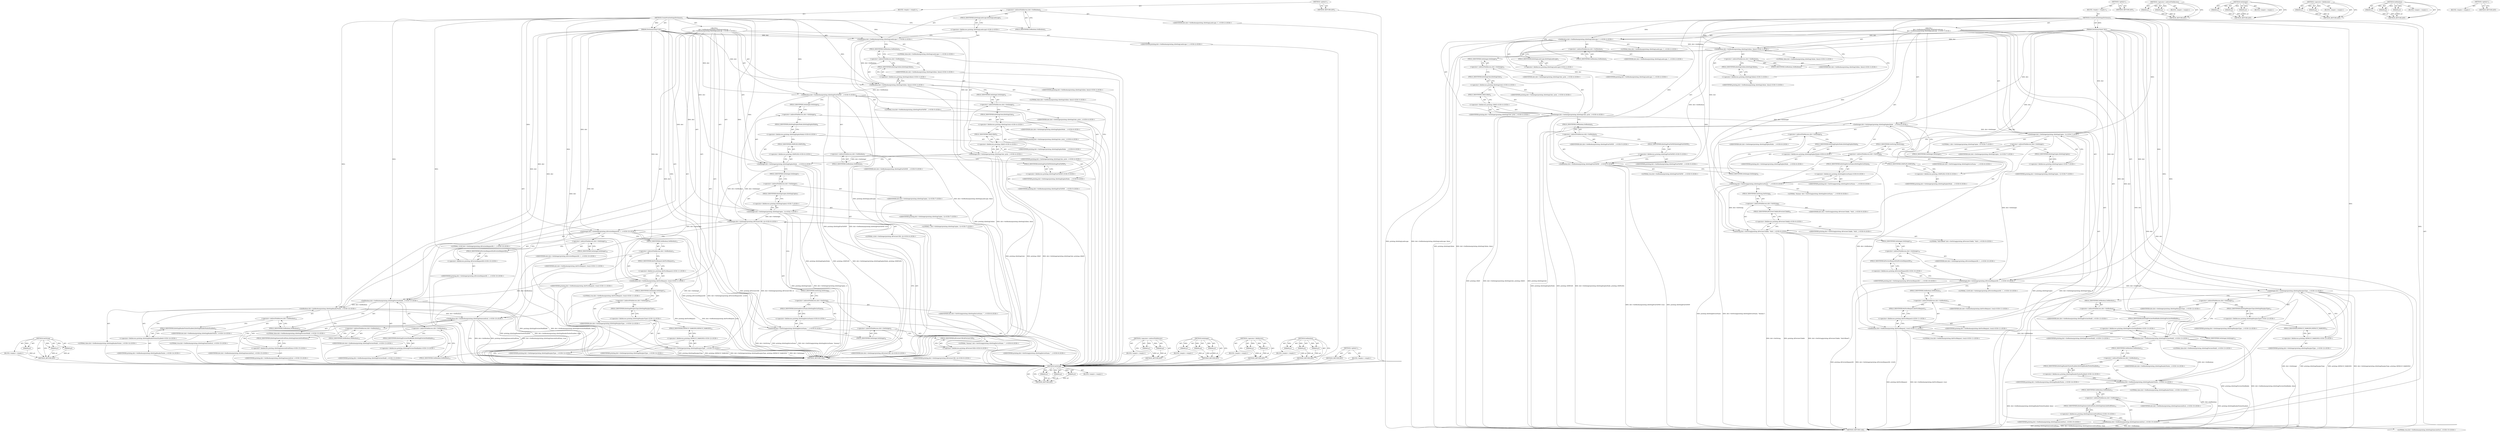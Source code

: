 digraph "&lt;global&gt;" {
vulnerable_176 [label=<(METHOD,SetString)>];
vulnerable_177 [label=<(PARAM,p1)>];
vulnerable_178 [label=<(PARAM,p2)>];
vulnerable_179 [label=<(PARAM,p3)>];
vulnerable_180 [label=<(BLOCK,&lt;empty&gt;,&lt;empty&gt;)>];
vulnerable_181 [label=<(METHOD_RETURN,ANY)>];
vulnerable_6 [label=<(METHOD,&lt;global&gt;)<SUB>1</SUB>>];
vulnerable_7 [label=<(BLOCK,&lt;empty&gt;,&lt;empty&gt;)<SUB>1</SUB>>];
vulnerable_8 [label=<(METHOD,CreatePrintSettingsDictionary)<SUB>1</SUB>>];
vulnerable_9 [label=<(PARAM,DictionaryValue* dict)<SUB>1</SUB>>];
vulnerable_10 [label="<(BLOCK,{
  dict-&gt;SetBoolean(printing::kSettingLandscap...,{
  dict-&gt;SetBoolean(printing::kSettingLandscap...)<SUB>1</SUB>>"];
vulnerable_11 [label="<(SetBoolean,dict-&gt;SetBoolean(printing::kSettingLandscape, f...)<SUB>2</SUB>>"];
vulnerable_12 [label=<(&lt;operator&gt;.indirectFieldAccess,dict-&gt;SetBoolean)<SUB>2</SUB>>];
vulnerable_13 [label="<(IDENTIFIER,dict,dict-&gt;SetBoolean(printing::kSettingLandscape, f...)<SUB>2</SUB>>"];
vulnerable_14 [label=<(FIELD_IDENTIFIER,SetBoolean,SetBoolean)<SUB>2</SUB>>];
vulnerable_15 [label="<(&lt;operator&gt;.fieldAccess,printing::kSettingLandscape)<SUB>2</SUB>>"];
vulnerable_16 [label="<(IDENTIFIER,printing,dict-&gt;SetBoolean(printing::kSettingLandscape, f...)<SUB>2</SUB>>"];
vulnerable_17 [label=<(FIELD_IDENTIFIER,kSettingLandscape,kSettingLandscape)<SUB>2</SUB>>];
vulnerable_18 [label="<(LITERAL,false,dict-&gt;SetBoolean(printing::kSettingLandscape, f...)<SUB>2</SUB>>"];
vulnerable_19 [label="<(SetBoolean,dict-&gt;SetBoolean(printing::kSettingCollate, false))<SUB>3</SUB>>"];
vulnerable_20 [label=<(&lt;operator&gt;.indirectFieldAccess,dict-&gt;SetBoolean)<SUB>3</SUB>>];
vulnerable_21 [label="<(IDENTIFIER,dict,dict-&gt;SetBoolean(printing::kSettingCollate, false))<SUB>3</SUB>>"];
vulnerable_22 [label=<(FIELD_IDENTIFIER,SetBoolean,SetBoolean)<SUB>3</SUB>>];
vulnerable_23 [label="<(&lt;operator&gt;.fieldAccess,printing::kSettingCollate)<SUB>3</SUB>>"];
vulnerable_24 [label="<(IDENTIFIER,printing,dict-&gt;SetBoolean(printing::kSettingCollate, false))<SUB>3</SUB>>"];
vulnerable_25 [label=<(FIELD_IDENTIFIER,kSettingCollate,kSettingCollate)<SUB>3</SUB>>];
vulnerable_26 [label="<(LITERAL,false,dict-&gt;SetBoolean(printing::kSettingCollate, false))<SUB>3</SUB>>"];
vulnerable_27 [label="<(SetInteger,dict-&gt;SetInteger(printing::kSettingColor, print...)<SUB>4</SUB>>"];
vulnerable_28 [label=<(&lt;operator&gt;.indirectFieldAccess,dict-&gt;SetInteger)<SUB>4</SUB>>];
vulnerable_29 [label="<(IDENTIFIER,dict,dict-&gt;SetInteger(printing::kSettingColor, print...)<SUB>4</SUB>>"];
vulnerable_30 [label=<(FIELD_IDENTIFIER,SetInteger,SetInteger)<SUB>4</SUB>>];
vulnerable_31 [label="<(&lt;operator&gt;.fieldAccess,printing::kSettingColor)<SUB>4</SUB>>"];
vulnerable_32 [label="<(IDENTIFIER,printing,dict-&gt;SetInteger(printing::kSettingColor, print...)<SUB>4</SUB>>"];
vulnerable_33 [label=<(FIELD_IDENTIFIER,kSettingColor,kSettingColor)<SUB>4</SUB>>];
vulnerable_34 [label="<(&lt;operator&gt;.fieldAccess,printing::GRAY)<SUB>4</SUB>>"];
vulnerable_35 [label="<(IDENTIFIER,printing,dict-&gt;SetInteger(printing::kSettingColor, print...)<SUB>4</SUB>>"];
vulnerable_36 [label=<(FIELD_IDENTIFIER,GRAY,GRAY)<SUB>4</SUB>>];
vulnerable_37 [label="<(SetBoolean,dict-&gt;SetBoolean(printing::kSettingPrintToPDF, ...)<SUB>5</SUB>>"];
vulnerable_38 [label=<(&lt;operator&gt;.indirectFieldAccess,dict-&gt;SetBoolean)<SUB>5</SUB>>];
vulnerable_39 [label="<(IDENTIFIER,dict,dict-&gt;SetBoolean(printing::kSettingPrintToPDF, ...)<SUB>5</SUB>>"];
vulnerable_40 [label=<(FIELD_IDENTIFIER,SetBoolean,SetBoolean)<SUB>5</SUB>>];
vulnerable_41 [label="<(&lt;operator&gt;.fieldAccess,printing::kSettingPrintToPDF)<SUB>5</SUB>>"];
vulnerable_42 [label="<(IDENTIFIER,printing,dict-&gt;SetBoolean(printing::kSettingPrintToPDF, ...)<SUB>5</SUB>>"];
vulnerable_43 [label=<(FIELD_IDENTIFIER,kSettingPrintToPDF,kSettingPrintToPDF)<SUB>5</SUB>>];
vulnerable_44 [label="<(LITERAL,true,dict-&gt;SetBoolean(printing::kSettingPrintToPDF, ...)<SUB>5</SUB>>"];
vulnerable_45 [label="<(SetInteger,dict-&gt;SetInteger(printing::kSettingDuplexMode, ...)<SUB>6</SUB>>"];
vulnerable_46 [label=<(&lt;operator&gt;.indirectFieldAccess,dict-&gt;SetInteger)<SUB>6</SUB>>];
vulnerable_47 [label="<(IDENTIFIER,dict,dict-&gt;SetInteger(printing::kSettingDuplexMode, ...)<SUB>6</SUB>>"];
vulnerable_48 [label=<(FIELD_IDENTIFIER,SetInteger,SetInteger)<SUB>6</SUB>>];
vulnerable_49 [label="<(&lt;operator&gt;.fieldAccess,printing::kSettingDuplexMode)<SUB>6</SUB>>"];
vulnerable_50 [label="<(IDENTIFIER,printing,dict-&gt;SetInteger(printing::kSettingDuplexMode, ...)<SUB>6</SUB>>"];
vulnerable_51 [label=<(FIELD_IDENTIFIER,kSettingDuplexMode,kSettingDuplexMode)<SUB>6</SUB>>];
vulnerable_52 [label="<(&lt;operator&gt;.fieldAccess,printing::SIMPLEX)<SUB>6</SUB>>"];
vulnerable_53 [label="<(IDENTIFIER,printing,dict-&gt;SetInteger(printing::kSettingDuplexMode, ...)<SUB>6</SUB>>"];
vulnerable_54 [label=<(FIELD_IDENTIFIER,SIMPLEX,SIMPLEX)<SUB>6</SUB>>];
vulnerable_55 [label="<(SetInteger,dict-&gt;SetInteger(printing::kSettingCopies, 1))<SUB>7</SUB>>"];
vulnerable_56 [label=<(&lt;operator&gt;.indirectFieldAccess,dict-&gt;SetInteger)<SUB>7</SUB>>];
vulnerable_57 [label="<(IDENTIFIER,dict,dict-&gt;SetInteger(printing::kSettingCopies, 1))<SUB>7</SUB>>"];
vulnerable_58 [label=<(FIELD_IDENTIFIER,SetInteger,SetInteger)<SUB>7</SUB>>];
vulnerable_59 [label="<(&lt;operator&gt;.fieldAccess,printing::kSettingCopies)<SUB>7</SUB>>"];
vulnerable_60 [label="<(IDENTIFIER,printing,dict-&gt;SetInteger(printing::kSettingCopies, 1))<SUB>7</SUB>>"];
vulnerable_61 [label=<(FIELD_IDENTIFIER,kSettingCopies,kSettingCopies)<SUB>7</SUB>>];
vulnerable_62 [label="<(LITERAL,1,dict-&gt;SetInteger(printing::kSettingCopies, 1))<SUB>7</SUB>>"];
vulnerable_63 [label="<(SetString,dict-&gt;SetString(printing::kSettingDeviceName, &quot;...)<SUB>8</SUB>>"];
vulnerable_64 [label=<(&lt;operator&gt;.indirectFieldAccess,dict-&gt;SetString)<SUB>8</SUB>>];
vulnerable_65 [label="<(IDENTIFIER,dict,dict-&gt;SetString(printing::kSettingDeviceName, &quot;...)<SUB>8</SUB>>"];
vulnerable_66 [label=<(FIELD_IDENTIFIER,SetString,SetString)<SUB>8</SUB>>];
vulnerable_67 [label="<(&lt;operator&gt;.fieldAccess,printing::kSettingDeviceName)<SUB>8</SUB>>"];
vulnerable_68 [label="<(IDENTIFIER,printing,dict-&gt;SetString(printing::kSettingDeviceName, &quot;...)<SUB>8</SUB>>"];
vulnerable_69 [label=<(FIELD_IDENTIFIER,kSettingDeviceName,kSettingDeviceName)<SUB>8</SUB>>];
vulnerable_70 [label="<(LITERAL,&quot;dummy&quot;,dict-&gt;SetString(printing::kSettingDeviceName, &quot;...)<SUB>8</SUB>>"];
vulnerable_71 [label="<(SetString,dict-&gt;SetString(printing::kPreviewUIAddr, &quot;0xb3...)<SUB>9</SUB>>"];
vulnerable_72 [label=<(&lt;operator&gt;.indirectFieldAccess,dict-&gt;SetString)<SUB>9</SUB>>];
vulnerable_73 [label="<(IDENTIFIER,dict,dict-&gt;SetString(printing::kPreviewUIAddr, &quot;0xb3...)<SUB>9</SUB>>"];
vulnerable_74 [label=<(FIELD_IDENTIFIER,SetString,SetString)<SUB>9</SUB>>];
vulnerable_75 [label="<(&lt;operator&gt;.fieldAccess,printing::kPreviewUIAddr)<SUB>9</SUB>>"];
vulnerable_76 [label="<(IDENTIFIER,printing,dict-&gt;SetString(printing::kPreviewUIAddr, &quot;0xb3...)<SUB>9</SUB>>"];
vulnerable_77 [label=<(FIELD_IDENTIFIER,kPreviewUIAddr,kPreviewUIAddr)<SUB>9</SUB>>];
vulnerable_78 [label="<(LITERAL,&quot;0xb33fbeef&quot;,dict-&gt;SetString(printing::kPreviewUIAddr, &quot;0xb3...)<SUB>9</SUB>>"];
vulnerable_79 [label="<(SetInteger,dict-&gt;SetInteger(printing::kPreviewRequestID, 1...)<SUB>10</SUB>>"];
vulnerable_80 [label=<(&lt;operator&gt;.indirectFieldAccess,dict-&gt;SetInteger)<SUB>10</SUB>>];
vulnerable_81 [label="<(IDENTIFIER,dict,dict-&gt;SetInteger(printing::kPreviewRequestID, 1...)<SUB>10</SUB>>"];
vulnerable_82 [label=<(FIELD_IDENTIFIER,SetInteger,SetInteger)<SUB>10</SUB>>];
vulnerable_83 [label="<(&lt;operator&gt;.fieldAccess,printing::kPreviewRequestID)<SUB>10</SUB>>"];
vulnerable_84 [label="<(IDENTIFIER,printing,dict-&gt;SetInteger(printing::kPreviewRequestID, 1...)<SUB>10</SUB>>"];
vulnerable_85 [label=<(FIELD_IDENTIFIER,kPreviewRequestID,kPreviewRequestID)<SUB>10</SUB>>];
vulnerable_86 [label="<(LITERAL,12345,dict-&gt;SetInteger(printing::kPreviewRequestID, 1...)<SUB>10</SUB>>"];
vulnerable_87 [label="<(SetBoolean,dict-&gt;SetBoolean(printing::kIsFirstRequest, true))<SUB>11</SUB>>"];
vulnerable_88 [label=<(&lt;operator&gt;.indirectFieldAccess,dict-&gt;SetBoolean)<SUB>11</SUB>>];
vulnerable_89 [label="<(IDENTIFIER,dict,dict-&gt;SetBoolean(printing::kIsFirstRequest, true))<SUB>11</SUB>>"];
vulnerable_90 [label=<(FIELD_IDENTIFIER,SetBoolean,SetBoolean)<SUB>11</SUB>>];
vulnerable_91 [label="<(&lt;operator&gt;.fieldAccess,printing::kIsFirstRequest)<SUB>11</SUB>>"];
vulnerable_92 [label="<(IDENTIFIER,printing,dict-&gt;SetBoolean(printing::kIsFirstRequest, true))<SUB>11</SUB>>"];
vulnerable_93 [label=<(FIELD_IDENTIFIER,kIsFirstRequest,kIsFirstRequest)<SUB>11</SUB>>];
vulnerable_94 [label="<(LITERAL,true,dict-&gt;SetBoolean(printing::kIsFirstRequest, true))<SUB>11</SUB>>"];
vulnerable_95 [label="<(SetInteger,dict-&gt;SetInteger(printing::kSettingMarginsType,...)<SUB>12</SUB>>"];
vulnerable_96 [label=<(&lt;operator&gt;.indirectFieldAccess,dict-&gt;SetInteger)<SUB>12</SUB>>];
vulnerable_97 [label="<(IDENTIFIER,dict,dict-&gt;SetInteger(printing::kSettingMarginsType,...)<SUB>12</SUB>>"];
vulnerable_98 [label=<(FIELD_IDENTIFIER,SetInteger,SetInteger)<SUB>12</SUB>>];
vulnerable_99 [label="<(&lt;operator&gt;.fieldAccess,printing::kSettingMarginsType)<SUB>12</SUB>>"];
vulnerable_100 [label="<(IDENTIFIER,printing,dict-&gt;SetInteger(printing::kSettingMarginsType,...)<SUB>12</SUB>>"];
vulnerable_101 [label=<(FIELD_IDENTIFIER,kSettingMarginsType,kSettingMarginsType)<SUB>12</SUB>>];
vulnerable_102 [label="<(&lt;operator&gt;.fieldAccess,printing::DEFAULT_MARGINS)<SUB>12</SUB>>"];
vulnerable_103 [label="<(IDENTIFIER,printing,dict-&gt;SetInteger(printing::kSettingMarginsType,...)<SUB>12</SUB>>"];
vulnerable_104 [label=<(FIELD_IDENTIFIER,DEFAULT_MARGINS,DEFAULT_MARGINS)<SUB>12</SUB>>];
vulnerable_105 [label="<(SetBoolean,dict-&gt;SetBoolean(printing::kSettingPreviewModif...)<SUB>13</SUB>>"];
vulnerable_106 [label=<(&lt;operator&gt;.indirectFieldAccess,dict-&gt;SetBoolean)<SUB>13</SUB>>];
vulnerable_107 [label="<(IDENTIFIER,dict,dict-&gt;SetBoolean(printing::kSettingPreviewModif...)<SUB>13</SUB>>"];
vulnerable_108 [label=<(FIELD_IDENTIFIER,SetBoolean,SetBoolean)<SUB>13</SUB>>];
vulnerable_109 [label="<(&lt;operator&gt;.fieldAccess,printing::kSettingPreviewModifiable)<SUB>13</SUB>>"];
vulnerable_110 [label="<(IDENTIFIER,printing,dict-&gt;SetBoolean(printing::kSettingPreviewModif...)<SUB>13</SUB>>"];
vulnerable_111 [label=<(FIELD_IDENTIFIER,kSettingPreviewModifiable,kSettingPreviewModifiable)<SUB>13</SUB>>];
vulnerable_112 [label="<(LITERAL,false,dict-&gt;SetBoolean(printing::kSettingPreviewModif...)<SUB>13</SUB>>"];
vulnerable_113 [label="<(SetBoolean,dict-&gt;SetBoolean(printing::kSettingHeaderFooter...)<SUB>14</SUB>>"];
vulnerable_114 [label=<(&lt;operator&gt;.indirectFieldAccess,dict-&gt;SetBoolean)<SUB>14</SUB>>];
vulnerable_115 [label="<(IDENTIFIER,dict,dict-&gt;SetBoolean(printing::kSettingHeaderFooter...)<SUB>14</SUB>>"];
vulnerable_116 [label=<(FIELD_IDENTIFIER,SetBoolean,SetBoolean)<SUB>14</SUB>>];
vulnerable_117 [label="<(&lt;operator&gt;.fieldAccess,printing::kSettingHeaderFooterEnabled)<SUB>14</SUB>>"];
vulnerable_118 [label="<(IDENTIFIER,printing,dict-&gt;SetBoolean(printing::kSettingHeaderFooter...)<SUB>14</SUB>>"];
vulnerable_119 [label=<(FIELD_IDENTIFIER,kSettingHeaderFooterEnabled,kSettingHeaderFooterEnabled)<SUB>14</SUB>>];
vulnerable_120 [label="<(LITERAL,false,dict-&gt;SetBoolean(printing::kSettingHeaderFooter...)<SUB>14</SUB>>"];
vulnerable_121 [label="<(SetBoolean,dict-&gt;SetBoolean(printing::kSettingGenerateDraf...)<SUB>15</SUB>>"];
vulnerable_122 [label=<(&lt;operator&gt;.indirectFieldAccess,dict-&gt;SetBoolean)<SUB>15</SUB>>];
vulnerable_123 [label="<(IDENTIFIER,dict,dict-&gt;SetBoolean(printing::kSettingGenerateDraf...)<SUB>15</SUB>>"];
vulnerable_124 [label=<(FIELD_IDENTIFIER,SetBoolean,SetBoolean)<SUB>15</SUB>>];
vulnerable_125 [label="<(&lt;operator&gt;.fieldAccess,printing::kSettingGenerateDraftData)<SUB>15</SUB>>"];
vulnerable_126 [label="<(IDENTIFIER,printing,dict-&gt;SetBoolean(printing::kSettingGenerateDraf...)<SUB>15</SUB>>"];
vulnerable_127 [label=<(FIELD_IDENTIFIER,kSettingGenerateDraftData,kSettingGenerateDraftData)<SUB>15</SUB>>];
vulnerable_128 [label="<(LITERAL,true,dict-&gt;SetBoolean(printing::kSettingGenerateDraf...)<SUB>15</SUB>>"];
vulnerable_129 [label=<(METHOD_RETURN,void)<SUB>1</SUB>>];
vulnerable_131 [label=<(METHOD_RETURN,ANY)<SUB>1</SUB>>];
vulnerable_160 [label=<(METHOD,&lt;operator&gt;.indirectFieldAccess)>];
vulnerable_161 [label=<(PARAM,p1)>];
vulnerable_162 [label=<(PARAM,p2)>];
vulnerable_163 [label=<(BLOCK,&lt;empty&gt;,&lt;empty&gt;)>];
vulnerable_164 [label=<(METHOD_RETURN,ANY)>];
vulnerable_170 [label=<(METHOD,SetInteger)>];
vulnerable_171 [label=<(PARAM,p1)>];
vulnerable_172 [label=<(PARAM,p2)>];
vulnerable_173 [label=<(PARAM,p3)>];
vulnerable_174 [label=<(BLOCK,&lt;empty&gt;,&lt;empty&gt;)>];
vulnerable_175 [label=<(METHOD_RETURN,ANY)>];
vulnerable_165 [label=<(METHOD,&lt;operator&gt;.fieldAccess)>];
vulnerable_166 [label=<(PARAM,p1)>];
vulnerable_167 [label=<(PARAM,p2)>];
vulnerable_168 [label=<(BLOCK,&lt;empty&gt;,&lt;empty&gt;)>];
vulnerable_169 [label=<(METHOD_RETURN,ANY)>];
vulnerable_154 [label=<(METHOD,SetBoolean)>];
vulnerable_155 [label=<(PARAM,p1)>];
vulnerable_156 [label=<(PARAM,p2)>];
vulnerable_157 [label=<(PARAM,p3)>];
vulnerable_158 [label=<(BLOCK,&lt;empty&gt;,&lt;empty&gt;)>];
vulnerable_159 [label=<(METHOD_RETURN,ANY)>];
vulnerable_148 [label=<(METHOD,&lt;global&gt;)<SUB>1</SUB>>];
vulnerable_149 [label=<(BLOCK,&lt;empty&gt;,&lt;empty&gt;)>];
vulnerable_150 [label=<(METHOD_RETURN,ANY)>];
fixed_174 [label=<(METHOD,SetString)>];
fixed_175 [label=<(PARAM,p1)>];
fixed_176 [label=<(PARAM,p2)>];
fixed_177 [label=<(PARAM,p3)>];
fixed_178 [label=<(BLOCK,&lt;empty&gt;,&lt;empty&gt;)>];
fixed_179 [label=<(METHOD_RETURN,ANY)>];
fixed_6 [label=<(METHOD,&lt;global&gt;)<SUB>1</SUB>>];
fixed_7 [label=<(BLOCK,&lt;empty&gt;,&lt;empty&gt;)<SUB>1</SUB>>];
fixed_8 [label=<(METHOD,CreatePrintSettingsDictionary)<SUB>1</SUB>>];
fixed_9 [label=<(PARAM,DictionaryValue* dict)<SUB>1</SUB>>];
fixed_10 [label="<(BLOCK,{
  dict-&gt;SetBoolean(printing::kSettingLandscap...,{
  dict-&gt;SetBoolean(printing::kSettingLandscap...)<SUB>1</SUB>>"];
fixed_11 [label="<(SetBoolean,dict-&gt;SetBoolean(printing::kSettingLandscape, f...)<SUB>2</SUB>>"];
fixed_12 [label=<(&lt;operator&gt;.indirectFieldAccess,dict-&gt;SetBoolean)<SUB>2</SUB>>];
fixed_13 [label="<(IDENTIFIER,dict,dict-&gt;SetBoolean(printing::kSettingLandscape, f...)<SUB>2</SUB>>"];
fixed_14 [label=<(FIELD_IDENTIFIER,SetBoolean,SetBoolean)<SUB>2</SUB>>];
fixed_15 [label="<(&lt;operator&gt;.fieldAccess,printing::kSettingLandscape)<SUB>2</SUB>>"];
fixed_16 [label="<(IDENTIFIER,printing,dict-&gt;SetBoolean(printing::kSettingLandscape, f...)<SUB>2</SUB>>"];
fixed_17 [label=<(FIELD_IDENTIFIER,kSettingLandscape,kSettingLandscape)<SUB>2</SUB>>];
fixed_18 [label="<(LITERAL,false,dict-&gt;SetBoolean(printing::kSettingLandscape, f...)<SUB>2</SUB>>"];
fixed_19 [label="<(SetBoolean,dict-&gt;SetBoolean(printing::kSettingCollate, false))<SUB>3</SUB>>"];
fixed_20 [label=<(&lt;operator&gt;.indirectFieldAccess,dict-&gt;SetBoolean)<SUB>3</SUB>>];
fixed_21 [label="<(IDENTIFIER,dict,dict-&gt;SetBoolean(printing::kSettingCollate, false))<SUB>3</SUB>>"];
fixed_22 [label=<(FIELD_IDENTIFIER,SetBoolean,SetBoolean)<SUB>3</SUB>>];
fixed_23 [label="<(&lt;operator&gt;.fieldAccess,printing::kSettingCollate)<SUB>3</SUB>>"];
fixed_24 [label="<(IDENTIFIER,printing,dict-&gt;SetBoolean(printing::kSettingCollate, false))<SUB>3</SUB>>"];
fixed_25 [label=<(FIELD_IDENTIFIER,kSettingCollate,kSettingCollate)<SUB>3</SUB>>];
fixed_26 [label="<(LITERAL,false,dict-&gt;SetBoolean(printing::kSettingCollate, false))<SUB>3</SUB>>"];
fixed_27 [label="<(SetInteger,dict-&gt;SetInteger(printing::kSettingColor, print...)<SUB>4</SUB>>"];
fixed_28 [label=<(&lt;operator&gt;.indirectFieldAccess,dict-&gt;SetInteger)<SUB>4</SUB>>];
fixed_29 [label="<(IDENTIFIER,dict,dict-&gt;SetInteger(printing::kSettingColor, print...)<SUB>4</SUB>>"];
fixed_30 [label=<(FIELD_IDENTIFIER,SetInteger,SetInteger)<SUB>4</SUB>>];
fixed_31 [label="<(&lt;operator&gt;.fieldAccess,printing::kSettingColor)<SUB>4</SUB>>"];
fixed_32 [label="<(IDENTIFIER,printing,dict-&gt;SetInteger(printing::kSettingColor, print...)<SUB>4</SUB>>"];
fixed_33 [label=<(FIELD_IDENTIFIER,kSettingColor,kSettingColor)<SUB>4</SUB>>];
fixed_34 [label="<(&lt;operator&gt;.fieldAccess,printing::GRAY)<SUB>4</SUB>>"];
fixed_35 [label="<(IDENTIFIER,printing,dict-&gt;SetInteger(printing::kSettingColor, print...)<SUB>4</SUB>>"];
fixed_36 [label=<(FIELD_IDENTIFIER,GRAY,GRAY)<SUB>4</SUB>>];
fixed_37 [label="<(SetBoolean,dict-&gt;SetBoolean(printing::kSettingPrintToPDF, ...)<SUB>5</SUB>>"];
fixed_38 [label=<(&lt;operator&gt;.indirectFieldAccess,dict-&gt;SetBoolean)<SUB>5</SUB>>];
fixed_39 [label="<(IDENTIFIER,dict,dict-&gt;SetBoolean(printing::kSettingPrintToPDF, ...)<SUB>5</SUB>>"];
fixed_40 [label=<(FIELD_IDENTIFIER,SetBoolean,SetBoolean)<SUB>5</SUB>>];
fixed_41 [label="<(&lt;operator&gt;.fieldAccess,printing::kSettingPrintToPDF)<SUB>5</SUB>>"];
fixed_42 [label="<(IDENTIFIER,printing,dict-&gt;SetBoolean(printing::kSettingPrintToPDF, ...)<SUB>5</SUB>>"];
fixed_43 [label=<(FIELD_IDENTIFIER,kSettingPrintToPDF,kSettingPrintToPDF)<SUB>5</SUB>>];
fixed_44 [label="<(LITERAL,true,dict-&gt;SetBoolean(printing::kSettingPrintToPDF, ...)<SUB>5</SUB>>"];
fixed_45 [label="<(SetInteger,dict-&gt;SetInteger(printing::kSettingDuplexMode, ...)<SUB>6</SUB>>"];
fixed_46 [label=<(&lt;operator&gt;.indirectFieldAccess,dict-&gt;SetInteger)<SUB>6</SUB>>];
fixed_47 [label="<(IDENTIFIER,dict,dict-&gt;SetInteger(printing::kSettingDuplexMode, ...)<SUB>6</SUB>>"];
fixed_48 [label=<(FIELD_IDENTIFIER,SetInteger,SetInteger)<SUB>6</SUB>>];
fixed_49 [label="<(&lt;operator&gt;.fieldAccess,printing::kSettingDuplexMode)<SUB>6</SUB>>"];
fixed_50 [label="<(IDENTIFIER,printing,dict-&gt;SetInteger(printing::kSettingDuplexMode, ...)<SUB>6</SUB>>"];
fixed_51 [label=<(FIELD_IDENTIFIER,kSettingDuplexMode,kSettingDuplexMode)<SUB>6</SUB>>];
fixed_52 [label="<(&lt;operator&gt;.fieldAccess,printing::SIMPLEX)<SUB>6</SUB>>"];
fixed_53 [label="<(IDENTIFIER,printing,dict-&gt;SetInteger(printing::kSettingDuplexMode, ...)<SUB>6</SUB>>"];
fixed_54 [label=<(FIELD_IDENTIFIER,SIMPLEX,SIMPLEX)<SUB>6</SUB>>];
fixed_55 [label="<(SetInteger,dict-&gt;SetInteger(printing::kSettingCopies, 1))<SUB>7</SUB>>"];
fixed_56 [label=<(&lt;operator&gt;.indirectFieldAccess,dict-&gt;SetInteger)<SUB>7</SUB>>];
fixed_57 [label="<(IDENTIFIER,dict,dict-&gt;SetInteger(printing::kSettingCopies, 1))<SUB>7</SUB>>"];
fixed_58 [label=<(FIELD_IDENTIFIER,SetInteger,SetInteger)<SUB>7</SUB>>];
fixed_59 [label="<(&lt;operator&gt;.fieldAccess,printing::kSettingCopies)<SUB>7</SUB>>"];
fixed_60 [label="<(IDENTIFIER,printing,dict-&gt;SetInteger(printing::kSettingCopies, 1))<SUB>7</SUB>>"];
fixed_61 [label=<(FIELD_IDENTIFIER,kSettingCopies,kSettingCopies)<SUB>7</SUB>>];
fixed_62 [label="<(LITERAL,1,dict-&gt;SetInteger(printing::kSettingCopies, 1))<SUB>7</SUB>>"];
fixed_63 [label="<(SetString,dict-&gt;SetString(printing::kSettingDeviceName, &quot;...)<SUB>8</SUB>>"];
fixed_64 [label=<(&lt;operator&gt;.indirectFieldAccess,dict-&gt;SetString)<SUB>8</SUB>>];
fixed_65 [label="<(IDENTIFIER,dict,dict-&gt;SetString(printing::kSettingDeviceName, &quot;...)<SUB>8</SUB>>"];
fixed_66 [label=<(FIELD_IDENTIFIER,SetString,SetString)<SUB>8</SUB>>];
fixed_67 [label="<(&lt;operator&gt;.fieldAccess,printing::kSettingDeviceName)<SUB>8</SUB>>"];
fixed_68 [label="<(IDENTIFIER,printing,dict-&gt;SetString(printing::kSettingDeviceName, &quot;...)<SUB>8</SUB>>"];
fixed_69 [label=<(FIELD_IDENTIFIER,kSettingDeviceName,kSettingDeviceName)<SUB>8</SUB>>];
fixed_70 [label="<(LITERAL,&quot;dummy&quot;,dict-&gt;SetString(printing::kSettingDeviceName, &quot;...)<SUB>8</SUB>>"];
fixed_71 [label="<(SetInteger,dict-&gt;SetInteger(printing::kPreviewUIID, 4))<SUB>9</SUB>>"];
fixed_72 [label=<(&lt;operator&gt;.indirectFieldAccess,dict-&gt;SetInteger)<SUB>9</SUB>>];
fixed_73 [label="<(IDENTIFIER,dict,dict-&gt;SetInteger(printing::kPreviewUIID, 4))<SUB>9</SUB>>"];
fixed_74 [label=<(FIELD_IDENTIFIER,SetInteger,SetInteger)<SUB>9</SUB>>];
fixed_75 [label="<(&lt;operator&gt;.fieldAccess,printing::kPreviewUIID)<SUB>9</SUB>>"];
fixed_76 [label="<(IDENTIFIER,printing,dict-&gt;SetInteger(printing::kPreviewUIID, 4))<SUB>9</SUB>>"];
fixed_77 [label=<(FIELD_IDENTIFIER,kPreviewUIID,kPreviewUIID)<SUB>9</SUB>>];
fixed_78 [label="<(LITERAL,4,dict-&gt;SetInteger(printing::kPreviewUIID, 4))<SUB>9</SUB>>"];
fixed_79 [label="<(SetInteger,dict-&gt;SetInteger(printing::kPreviewRequestID, 1...)<SUB>10</SUB>>"];
fixed_80 [label=<(&lt;operator&gt;.indirectFieldAccess,dict-&gt;SetInteger)<SUB>10</SUB>>];
fixed_81 [label="<(IDENTIFIER,dict,dict-&gt;SetInteger(printing::kPreviewRequestID, 1...)<SUB>10</SUB>>"];
fixed_82 [label=<(FIELD_IDENTIFIER,SetInteger,SetInteger)<SUB>10</SUB>>];
fixed_83 [label="<(&lt;operator&gt;.fieldAccess,printing::kPreviewRequestID)<SUB>10</SUB>>"];
fixed_84 [label="<(IDENTIFIER,printing,dict-&gt;SetInteger(printing::kPreviewRequestID, 1...)<SUB>10</SUB>>"];
fixed_85 [label=<(FIELD_IDENTIFIER,kPreviewRequestID,kPreviewRequestID)<SUB>10</SUB>>];
fixed_86 [label="<(LITERAL,12345,dict-&gt;SetInteger(printing::kPreviewRequestID, 1...)<SUB>10</SUB>>"];
fixed_87 [label="<(SetBoolean,dict-&gt;SetBoolean(printing::kIsFirstRequest, true))<SUB>11</SUB>>"];
fixed_88 [label=<(&lt;operator&gt;.indirectFieldAccess,dict-&gt;SetBoolean)<SUB>11</SUB>>];
fixed_89 [label="<(IDENTIFIER,dict,dict-&gt;SetBoolean(printing::kIsFirstRequest, true))<SUB>11</SUB>>"];
fixed_90 [label=<(FIELD_IDENTIFIER,SetBoolean,SetBoolean)<SUB>11</SUB>>];
fixed_91 [label="<(&lt;operator&gt;.fieldAccess,printing::kIsFirstRequest)<SUB>11</SUB>>"];
fixed_92 [label="<(IDENTIFIER,printing,dict-&gt;SetBoolean(printing::kIsFirstRequest, true))<SUB>11</SUB>>"];
fixed_93 [label=<(FIELD_IDENTIFIER,kIsFirstRequest,kIsFirstRequest)<SUB>11</SUB>>];
fixed_94 [label="<(LITERAL,true,dict-&gt;SetBoolean(printing::kIsFirstRequest, true))<SUB>11</SUB>>"];
fixed_95 [label="<(SetInteger,dict-&gt;SetInteger(printing::kSettingMarginsType,...)<SUB>12</SUB>>"];
fixed_96 [label=<(&lt;operator&gt;.indirectFieldAccess,dict-&gt;SetInteger)<SUB>12</SUB>>];
fixed_97 [label="<(IDENTIFIER,dict,dict-&gt;SetInteger(printing::kSettingMarginsType,...)<SUB>12</SUB>>"];
fixed_98 [label=<(FIELD_IDENTIFIER,SetInteger,SetInteger)<SUB>12</SUB>>];
fixed_99 [label="<(&lt;operator&gt;.fieldAccess,printing::kSettingMarginsType)<SUB>12</SUB>>"];
fixed_100 [label="<(IDENTIFIER,printing,dict-&gt;SetInteger(printing::kSettingMarginsType,...)<SUB>12</SUB>>"];
fixed_101 [label=<(FIELD_IDENTIFIER,kSettingMarginsType,kSettingMarginsType)<SUB>12</SUB>>];
fixed_102 [label="<(&lt;operator&gt;.fieldAccess,printing::DEFAULT_MARGINS)<SUB>12</SUB>>"];
fixed_103 [label="<(IDENTIFIER,printing,dict-&gt;SetInteger(printing::kSettingMarginsType,...)<SUB>12</SUB>>"];
fixed_104 [label=<(FIELD_IDENTIFIER,DEFAULT_MARGINS,DEFAULT_MARGINS)<SUB>12</SUB>>];
fixed_105 [label="<(SetBoolean,dict-&gt;SetBoolean(printing::kSettingPreviewModif...)<SUB>13</SUB>>"];
fixed_106 [label=<(&lt;operator&gt;.indirectFieldAccess,dict-&gt;SetBoolean)<SUB>13</SUB>>];
fixed_107 [label="<(IDENTIFIER,dict,dict-&gt;SetBoolean(printing::kSettingPreviewModif...)<SUB>13</SUB>>"];
fixed_108 [label=<(FIELD_IDENTIFIER,SetBoolean,SetBoolean)<SUB>13</SUB>>];
fixed_109 [label="<(&lt;operator&gt;.fieldAccess,printing::kSettingPreviewModifiable)<SUB>13</SUB>>"];
fixed_110 [label="<(IDENTIFIER,printing,dict-&gt;SetBoolean(printing::kSettingPreviewModif...)<SUB>13</SUB>>"];
fixed_111 [label=<(FIELD_IDENTIFIER,kSettingPreviewModifiable,kSettingPreviewModifiable)<SUB>13</SUB>>];
fixed_112 [label="<(LITERAL,false,dict-&gt;SetBoolean(printing::kSettingPreviewModif...)<SUB>13</SUB>>"];
fixed_113 [label="<(SetBoolean,dict-&gt;SetBoolean(printing::kSettingHeaderFooter...)<SUB>14</SUB>>"];
fixed_114 [label=<(&lt;operator&gt;.indirectFieldAccess,dict-&gt;SetBoolean)<SUB>14</SUB>>];
fixed_115 [label="<(IDENTIFIER,dict,dict-&gt;SetBoolean(printing::kSettingHeaderFooter...)<SUB>14</SUB>>"];
fixed_116 [label=<(FIELD_IDENTIFIER,SetBoolean,SetBoolean)<SUB>14</SUB>>];
fixed_117 [label="<(&lt;operator&gt;.fieldAccess,printing::kSettingHeaderFooterEnabled)<SUB>14</SUB>>"];
fixed_118 [label="<(IDENTIFIER,printing,dict-&gt;SetBoolean(printing::kSettingHeaderFooter...)<SUB>14</SUB>>"];
fixed_119 [label=<(FIELD_IDENTIFIER,kSettingHeaderFooterEnabled,kSettingHeaderFooterEnabled)<SUB>14</SUB>>];
fixed_120 [label="<(LITERAL,false,dict-&gt;SetBoolean(printing::kSettingHeaderFooter...)<SUB>14</SUB>>"];
fixed_121 [label="<(SetBoolean,dict-&gt;SetBoolean(printing::kSettingGenerateDraf...)<SUB>15</SUB>>"];
fixed_122 [label=<(&lt;operator&gt;.indirectFieldAccess,dict-&gt;SetBoolean)<SUB>15</SUB>>];
fixed_123 [label="<(IDENTIFIER,dict,dict-&gt;SetBoolean(printing::kSettingGenerateDraf...)<SUB>15</SUB>>"];
fixed_124 [label=<(FIELD_IDENTIFIER,SetBoolean,SetBoolean)<SUB>15</SUB>>];
fixed_125 [label="<(&lt;operator&gt;.fieldAccess,printing::kSettingGenerateDraftData)<SUB>15</SUB>>"];
fixed_126 [label="<(IDENTIFIER,printing,dict-&gt;SetBoolean(printing::kSettingGenerateDraf...)<SUB>15</SUB>>"];
fixed_127 [label=<(FIELD_IDENTIFIER,kSettingGenerateDraftData,kSettingGenerateDraftData)<SUB>15</SUB>>];
fixed_128 [label="<(LITERAL,true,dict-&gt;SetBoolean(printing::kSettingGenerateDraf...)<SUB>15</SUB>>"];
fixed_129 [label=<(METHOD_RETURN,void)<SUB>1</SUB>>];
fixed_131 [label=<(METHOD_RETURN,ANY)<SUB>1</SUB>>];
fixed_158 [label=<(METHOD,&lt;operator&gt;.indirectFieldAccess)>];
fixed_159 [label=<(PARAM,p1)>];
fixed_160 [label=<(PARAM,p2)>];
fixed_161 [label=<(BLOCK,&lt;empty&gt;,&lt;empty&gt;)>];
fixed_162 [label=<(METHOD_RETURN,ANY)>];
fixed_168 [label=<(METHOD,SetInteger)>];
fixed_169 [label=<(PARAM,p1)>];
fixed_170 [label=<(PARAM,p2)>];
fixed_171 [label=<(PARAM,p3)>];
fixed_172 [label=<(BLOCK,&lt;empty&gt;,&lt;empty&gt;)>];
fixed_173 [label=<(METHOD_RETURN,ANY)>];
fixed_163 [label=<(METHOD,&lt;operator&gt;.fieldAccess)>];
fixed_164 [label=<(PARAM,p1)>];
fixed_165 [label=<(PARAM,p2)>];
fixed_166 [label=<(BLOCK,&lt;empty&gt;,&lt;empty&gt;)>];
fixed_167 [label=<(METHOD_RETURN,ANY)>];
fixed_152 [label=<(METHOD,SetBoolean)>];
fixed_153 [label=<(PARAM,p1)>];
fixed_154 [label=<(PARAM,p2)>];
fixed_155 [label=<(PARAM,p3)>];
fixed_156 [label=<(BLOCK,&lt;empty&gt;,&lt;empty&gt;)>];
fixed_157 [label=<(METHOD_RETURN,ANY)>];
fixed_146 [label=<(METHOD,&lt;global&gt;)<SUB>1</SUB>>];
fixed_147 [label=<(BLOCK,&lt;empty&gt;,&lt;empty&gt;)>];
fixed_148 [label=<(METHOD_RETURN,ANY)>];
vulnerable_176 -> vulnerable_177  [key=0, label="AST: "];
vulnerable_176 -> vulnerable_177  [key=1, label="DDG: "];
vulnerable_176 -> vulnerable_180  [key=0, label="AST: "];
vulnerable_176 -> vulnerable_178  [key=0, label="AST: "];
vulnerable_176 -> vulnerable_178  [key=1, label="DDG: "];
vulnerable_176 -> vulnerable_181  [key=0, label="AST: "];
vulnerable_176 -> vulnerable_181  [key=1, label="CFG: "];
vulnerable_176 -> vulnerable_179  [key=0, label="AST: "];
vulnerable_176 -> vulnerable_179  [key=1, label="DDG: "];
vulnerable_177 -> vulnerable_181  [key=0, label="DDG: p1"];
vulnerable_178 -> vulnerable_181  [key=0, label="DDG: p2"];
vulnerable_179 -> vulnerable_181  [key=0, label="DDG: p3"];
vulnerable_6 -> vulnerable_7  [key=0, label="AST: "];
vulnerable_6 -> vulnerable_131  [key=0, label="AST: "];
vulnerable_6 -> vulnerable_131  [key=1, label="CFG: "];
vulnerable_7 -> vulnerable_8  [key=0, label="AST: "];
vulnerable_8 -> vulnerable_9  [key=0, label="AST: "];
vulnerable_8 -> vulnerable_9  [key=1, label="DDG: "];
vulnerable_8 -> vulnerable_10  [key=0, label="AST: "];
vulnerable_8 -> vulnerable_129  [key=0, label="AST: "];
vulnerable_8 -> vulnerable_14  [key=0, label="CFG: "];
vulnerable_8 -> vulnerable_11  [key=0, label="DDG: "];
vulnerable_8 -> vulnerable_19  [key=0, label="DDG: "];
vulnerable_8 -> vulnerable_37  [key=0, label="DDG: "];
vulnerable_8 -> vulnerable_55  [key=0, label="DDG: "];
vulnerable_8 -> vulnerable_63  [key=0, label="DDG: "];
vulnerable_8 -> vulnerable_71  [key=0, label="DDG: "];
vulnerable_8 -> vulnerable_79  [key=0, label="DDG: "];
vulnerable_8 -> vulnerable_87  [key=0, label="DDG: "];
vulnerable_8 -> vulnerable_105  [key=0, label="DDG: "];
vulnerable_8 -> vulnerable_113  [key=0, label="DDG: "];
vulnerable_8 -> vulnerable_121  [key=0, label="DDG: "];
vulnerable_9 -> vulnerable_129  [key=0, label="DDG: dict"];
vulnerable_9 -> vulnerable_11  [key=0, label="DDG: dict"];
vulnerable_9 -> vulnerable_19  [key=0, label="DDG: dict"];
vulnerable_9 -> vulnerable_27  [key=0, label="DDG: dict"];
vulnerable_9 -> vulnerable_37  [key=0, label="DDG: dict"];
vulnerable_9 -> vulnerable_45  [key=0, label="DDG: dict"];
vulnerable_9 -> vulnerable_55  [key=0, label="DDG: dict"];
vulnerable_9 -> vulnerable_63  [key=0, label="DDG: dict"];
vulnerable_9 -> vulnerable_71  [key=0, label="DDG: dict"];
vulnerable_9 -> vulnerable_79  [key=0, label="DDG: dict"];
vulnerable_9 -> vulnerable_87  [key=0, label="DDG: dict"];
vulnerable_9 -> vulnerable_95  [key=0, label="DDG: dict"];
vulnerable_9 -> vulnerable_105  [key=0, label="DDG: dict"];
vulnerable_9 -> vulnerable_113  [key=0, label="DDG: dict"];
vulnerable_9 -> vulnerable_121  [key=0, label="DDG: dict"];
vulnerable_10 -> vulnerable_11  [key=0, label="AST: "];
vulnerable_10 -> vulnerable_19  [key=0, label="AST: "];
vulnerable_10 -> vulnerable_27  [key=0, label="AST: "];
vulnerable_10 -> vulnerable_37  [key=0, label="AST: "];
vulnerable_10 -> vulnerable_45  [key=0, label="AST: "];
vulnerable_10 -> vulnerable_55  [key=0, label="AST: "];
vulnerable_10 -> vulnerable_63  [key=0, label="AST: "];
vulnerable_10 -> vulnerable_71  [key=0, label="AST: "];
vulnerable_10 -> vulnerable_79  [key=0, label="AST: "];
vulnerable_10 -> vulnerable_87  [key=0, label="AST: "];
vulnerable_10 -> vulnerable_95  [key=0, label="AST: "];
vulnerable_10 -> vulnerable_105  [key=0, label="AST: "];
vulnerable_10 -> vulnerable_113  [key=0, label="AST: "];
vulnerable_10 -> vulnerable_121  [key=0, label="AST: "];
vulnerable_11 -> vulnerable_12  [key=0, label="AST: "];
vulnerable_11 -> vulnerable_15  [key=0, label="AST: "];
vulnerable_11 -> vulnerable_18  [key=0, label="AST: "];
vulnerable_11 -> vulnerable_22  [key=0, label="CFG: "];
vulnerable_11 -> vulnerable_129  [key=0, label="DDG: printing::kSettingLandscape"];
vulnerable_11 -> vulnerable_129  [key=1, label="DDG: dict-&gt;SetBoolean(printing::kSettingLandscape, false)"];
vulnerable_11 -> vulnerable_19  [key=0, label="DDG: dict-&gt;SetBoolean"];
vulnerable_12 -> vulnerable_13  [key=0, label="AST: "];
vulnerable_12 -> vulnerable_14  [key=0, label="AST: "];
vulnerable_12 -> vulnerable_17  [key=0, label="CFG: "];
vulnerable_14 -> vulnerable_12  [key=0, label="CFG: "];
vulnerable_15 -> vulnerable_16  [key=0, label="AST: "];
vulnerable_15 -> vulnerable_17  [key=0, label="AST: "];
vulnerable_15 -> vulnerable_11  [key=0, label="CFG: "];
vulnerable_17 -> vulnerable_15  [key=0, label="CFG: "];
vulnerable_19 -> vulnerable_20  [key=0, label="AST: "];
vulnerable_19 -> vulnerable_23  [key=0, label="AST: "];
vulnerable_19 -> vulnerable_26  [key=0, label="AST: "];
vulnerable_19 -> vulnerable_30  [key=0, label="CFG: "];
vulnerable_19 -> vulnerable_129  [key=0, label="DDG: printing::kSettingCollate"];
vulnerable_19 -> vulnerable_129  [key=1, label="DDG: dict-&gt;SetBoolean(printing::kSettingCollate, false)"];
vulnerable_19 -> vulnerable_37  [key=0, label="DDG: dict-&gt;SetBoolean"];
vulnerable_20 -> vulnerable_21  [key=0, label="AST: "];
vulnerable_20 -> vulnerable_22  [key=0, label="AST: "];
vulnerable_20 -> vulnerable_25  [key=0, label="CFG: "];
vulnerable_22 -> vulnerable_20  [key=0, label="CFG: "];
vulnerable_23 -> vulnerable_24  [key=0, label="AST: "];
vulnerable_23 -> vulnerable_25  [key=0, label="AST: "];
vulnerable_23 -> vulnerable_19  [key=0, label="CFG: "];
vulnerable_25 -> vulnerable_23  [key=0, label="CFG: "];
vulnerable_27 -> vulnerable_28  [key=0, label="AST: "];
vulnerable_27 -> vulnerable_31  [key=0, label="AST: "];
vulnerable_27 -> vulnerable_34  [key=0, label="AST: "];
vulnerable_27 -> vulnerable_40  [key=0, label="CFG: "];
vulnerable_27 -> vulnerable_129  [key=0, label="DDG: printing::kSettingColor"];
vulnerable_27 -> vulnerable_129  [key=1, label="DDG: printing::GRAY"];
vulnerable_27 -> vulnerable_129  [key=2, label="DDG: dict-&gt;SetInteger(printing::kSettingColor, printing::GRAY)"];
vulnerable_27 -> vulnerable_45  [key=0, label="DDG: dict-&gt;SetInteger"];
vulnerable_28 -> vulnerable_29  [key=0, label="AST: "];
vulnerable_28 -> vulnerable_30  [key=0, label="AST: "];
vulnerable_28 -> vulnerable_33  [key=0, label="CFG: "];
vulnerable_30 -> vulnerable_28  [key=0, label="CFG: "];
vulnerable_31 -> vulnerable_32  [key=0, label="AST: "];
vulnerable_31 -> vulnerable_33  [key=0, label="AST: "];
vulnerable_31 -> vulnerable_36  [key=0, label="CFG: "];
vulnerable_33 -> vulnerable_31  [key=0, label="CFG: "];
vulnerable_34 -> vulnerable_35  [key=0, label="AST: "];
vulnerable_34 -> vulnerable_36  [key=0, label="AST: "];
vulnerable_34 -> vulnerable_27  [key=0, label="CFG: "];
vulnerable_36 -> vulnerable_34  [key=0, label="CFG: "];
vulnerable_37 -> vulnerable_38  [key=0, label="AST: "];
vulnerable_37 -> vulnerable_41  [key=0, label="AST: "];
vulnerable_37 -> vulnerable_44  [key=0, label="AST: "];
vulnerable_37 -> vulnerable_48  [key=0, label="CFG: "];
vulnerable_37 -> vulnerable_129  [key=0, label="DDG: printing::kSettingPrintToPDF"];
vulnerable_37 -> vulnerable_129  [key=1, label="DDG: dict-&gt;SetBoolean(printing::kSettingPrintToPDF, true)"];
vulnerable_37 -> vulnerable_87  [key=0, label="DDG: dict-&gt;SetBoolean"];
vulnerable_38 -> vulnerable_39  [key=0, label="AST: "];
vulnerable_38 -> vulnerable_40  [key=0, label="AST: "];
vulnerable_38 -> vulnerable_43  [key=0, label="CFG: "];
vulnerable_40 -> vulnerable_38  [key=0, label="CFG: "];
vulnerable_41 -> vulnerable_42  [key=0, label="AST: "];
vulnerable_41 -> vulnerable_43  [key=0, label="AST: "];
vulnerable_41 -> vulnerable_37  [key=0, label="CFG: "];
vulnerable_43 -> vulnerable_41  [key=0, label="CFG: "];
vulnerable_45 -> vulnerable_46  [key=0, label="AST: "];
vulnerable_45 -> vulnerable_49  [key=0, label="AST: "];
vulnerable_45 -> vulnerable_52  [key=0, label="AST: "];
vulnerable_45 -> vulnerable_58  [key=0, label="CFG: "];
vulnerable_45 -> vulnerable_129  [key=0, label="DDG: printing::kSettingDuplexMode"];
vulnerable_45 -> vulnerable_129  [key=1, label="DDG: printing::SIMPLEX"];
vulnerable_45 -> vulnerable_129  [key=2, label="DDG: dict-&gt;SetInteger(printing::kSettingDuplexMode, printing::SIMPLEX)"];
vulnerable_45 -> vulnerable_55  [key=0, label="DDG: dict-&gt;SetInteger"];
vulnerable_46 -> vulnerable_47  [key=0, label="AST: "];
vulnerable_46 -> vulnerable_48  [key=0, label="AST: "];
vulnerable_46 -> vulnerable_51  [key=0, label="CFG: "];
vulnerable_48 -> vulnerable_46  [key=0, label="CFG: "];
vulnerable_49 -> vulnerable_50  [key=0, label="AST: "];
vulnerable_49 -> vulnerable_51  [key=0, label="AST: "];
vulnerable_49 -> vulnerable_54  [key=0, label="CFG: "];
vulnerable_51 -> vulnerable_49  [key=0, label="CFG: "];
vulnerable_52 -> vulnerable_53  [key=0, label="AST: "];
vulnerable_52 -> vulnerable_54  [key=0, label="AST: "];
vulnerable_52 -> vulnerable_45  [key=0, label="CFG: "];
vulnerable_54 -> vulnerable_52  [key=0, label="CFG: "];
vulnerable_55 -> vulnerable_56  [key=0, label="AST: "];
vulnerable_55 -> vulnerable_59  [key=0, label="AST: "];
vulnerable_55 -> vulnerable_62  [key=0, label="AST: "];
vulnerable_55 -> vulnerable_66  [key=0, label="CFG: "];
vulnerable_55 -> vulnerable_129  [key=0, label="DDG: printing::kSettingCopies"];
vulnerable_55 -> vulnerable_129  [key=1, label="DDG: dict-&gt;SetInteger(printing::kSettingCopies, 1)"];
vulnerable_55 -> vulnerable_79  [key=0, label="DDG: dict-&gt;SetInteger"];
vulnerable_56 -> vulnerable_57  [key=0, label="AST: "];
vulnerable_56 -> vulnerable_58  [key=0, label="AST: "];
vulnerable_56 -> vulnerable_61  [key=0, label="CFG: "];
vulnerable_58 -> vulnerable_56  [key=0, label="CFG: "];
vulnerable_59 -> vulnerable_60  [key=0, label="AST: "];
vulnerable_59 -> vulnerable_61  [key=0, label="AST: "];
vulnerable_59 -> vulnerable_55  [key=0, label="CFG: "];
vulnerable_61 -> vulnerable_59  [key=0, label="CFG: "];
vulnerable_63 -> vulnerable_64  [key=0, label="AST: "];
vulnerable_63 -> vulnerable_67  [key=0, label="AST: "];
vulnerable_63 -> vulnerable_70  [key=0, label="AST: "];
vulnerable_63 -> vulnerable_74  [key=0, label="CFG: "];
vulnerable_63 -> vulnerable_129  [key=0, label="DDG: printing::kSettingDeviceName"];
vulnerable_63 -> vulnerable_129  [key=1, label="DDG: dict-&gt;SetString(printing::kSettingDeviceName, &quot;dummy&quot;)"];
vulnerable_63 -> vulnerable_71  [key=0, label="DDG: dict-&gt;SetString"];
vulnerable_64 -> vulnerable_65  [key=0, label="AST: "];
vulnerable_64 -> vulnerable_66  [key=0, label="AST: "];
vulnerable_64 -> vulnerable_69  [key=0, label="CFG: "];
vulnerable_66 -> vulnerable_64  [key=0, label="CFG: "];
vulnerable_67 -> vulnerable_68  [key=0, label="AST: "];
vulnerable_67 -> vulnerable_69  [key=0, label="AST: "];
vulnerable_67 -> vulnerable_63  [key=0, label="CFG: "];
vulnerable_69 -> vulnerable_67  [key=0, label="CFG: "];
vulnerable_71 -> vulnerable_72  [key=0, label="AST: "];
vulnerable_71 -> vulnerable_75  [key=0, label="AST: "];
vulnerable_71 -> vulnerable_78  [key=0, label="AST: "];
vulnerable_71 -> vulnerable_82  [key=0, label="CFG: "];
vulnerable_71 -> vulnerable_129  [key=0, label="DDG: dict-&gt;SetString"];
vulnerable_71 -> vulnerable_129  [key=1, label="DDG: printing::kPreviewUIAddr"];
vulnerable_71 -> vulnerable_129  [key=2, label="DDG: dict-&gt;SetString(printing::kPreviewUIAddr, &quot;0xb33fbeef&quot;)"];
vulnerable_72 -> vulnerable_73  [key=0, label="AST: "];
vulnerable_72 -> vulnerable_74  [key=0, label="AST: "];
vulnerable_72 -> vulnerable_77  [key=0, label="CFG: "];
vulnerable_74 -> vulnerable_72  [key=0, label="CFG: "];
vulnerable_75 -> vulnerable_76  [key=0, label="AST: "];
vulnerable_75 -> vulnerable_77  [key=0, label="AST: "];
vulnerable_75 -> vulnerable_71  [key=0, label="CFG: "];
vulnerable_77 -> vulnerable_75  [key=0, label="CFG: "];
vulnerable_79 -> vulnerable_80  [key=0, label="AST: "];
vulnerable_79 -> vulnerable_83  [key=0, label="AST: "];
vulnerable_79 -> vulnerable_86  [key=0, label="AST: "];
vulnerable_79 -> vulnerable_90  [key=0, label="CFG: "];
vulnerable_79 -> vulnerable_129  [key=0, label="DDG: printing::kPreviewRequestID"];
vulnerable_79 -> vulnerable_129  [key=1, label="DDG: dict-&gt;SetInteger(printing::kPreviewRequestID, 12345)"];
vulnerable_79 -> vulnerable_95  [key=0, label="DDG: dict-&gt;SetInteger"];
vulnerable_80 -> vulnerable_81  [key=0, label="AST: "];
vulnerable_80 -> vulnerable_82  [key=0, label="AST: "];
vulnerable_80 -> vulnerable_85  [key=0, label="CFG: "];
vulnerable_82 -> vulnerable_80  [key=0, label="CFG: "];
vulnerable_83 -> vulnerable_84  [key=0, label="AST: "];
vulnerable_83 -> vulnerable_85  [key=0, label="AST: "];
vulnerable_83 -> vulnerable_79  [key=0, label="CFG: "];
vulnerable_85 -> vulnerable_83  [key=0, label="CFG: "];
vulnerable_87 -> vulnerable_88  [key=0, label="AST: "];
vulnerable_87 -> vulnerable_91  [key=0, label="AST: "];
vulnerable_87 -> vulnerable_94  [key=0, label="AST: "];
vulnerable_87 -> vulnerable_98  [key=0, label="CFG: "];
vulnerable_87 -> vulnerable_129  [key=0, label="DDG: printing::kIsFirstRequest"];
vulnerable_87 -> vulnerable_129  [key=1, label="DDG: dict-&gt;SetBoolean(printing::kIsFirstRequest, true)"];
vulnerable_87 -> vulnerable_105  [key=0, label="DDG: dict-&gt;SetBoolean"];
vulnerable_88 -> vulnerable_89  [key=0, label="AST: "];
vulnerable_88 -> vulnerable_90  [key=0, label="AST: "];
vulnerable_88 -> vulnerable_93  [key=0, label="CFG: "];
vulnerable_90 -> vulnerable_88  [key=0, label="CFG: "];
vulnerable_91 -> vulnerable_92  [key=0, label="AST: "];
vulnerable_91 -> vulnerable_93  [key=0, label="AST: "];
vulnerable_91 -> vulnerable_87  [key=0, label="CFG: "];
vulnerable_93 -> vulnerable_91  [key=0, label="CFG: "];
vulnerable_95 -> vulnerable_96  [key=0, label="AST: "];
vulnerable_95 -> vulnerable_99  [key=0, label="AST: "];
vulnerable_95 -> vulnerable_102  [key=0, label="AST: "];
vulnerable_95 -> vulnerable_108  [key=0, label="CFG: "];
vulnerable_95 -> vulnerable_129  [key=0, label="DDG: dict-&gt;SetInteger"];
vulnerable_95 -> vulnerable_129  [key=1, label="DDG: printing::kSettingMarginsType"];
vulnerable_95 -> vulnerable_129  [key=2, label="DDG: printing::DEFAULT_MARGINS"];
vulnerable_95 -> vulnerable_129  [key=3, label="DDG: dict-&gt;SetInteger(printing::kSettingMarginsType, printing::DEFAULT_MARGINS)"];
vulnerable_96 -> vulnerable_97  [key=0, label="AST: "];
vulnerable_96 -> vulnerable_98  [key=0, label="AST: "];
vulnerable_96 -> vulnerable_101  [key=0, label="CFG: "];
vulnerable_98 -> vulnerable_96  [key=0, label="CFG: "];
vulnerable_99 -> vulnerable_100  [key=0, label="AST: "];
vulnerable_99 -> vulnerable_101  [key=0, label="AST: "];
vulnerable_99 -> vulnerable_104  [key=0, label="CFG: "];
vulnerable_101 -> vulnerable_99  [key=0, label="CFG: "];
vulnerable_102 -> vulnerable_103  [key=0, label="AST: "];
vulnerable_102 -> vulnerable_104  [key=0, label="AST: "];
vulnerable_102 -> vulnerable_95  [key=0, label="CFG: "];
vulnerable_104 -> vulnerable_102  [key=0, label="CFG: "];
vulnerable_105 -> vulnerable_106  [key=0, label="AST: "];
vulnerable_105 -> vulnerable_109  [key=0, label="AST: "];
vulnerable_105 -> vulnerable_112  [key=0, label="AST: "];
vulnerable_105 -> vulnerable_116  [key=0, label="CFG: "];
vulnerable_105 -> vulnerable_129  [key=0, label="DDG: printing::kSettingPreviewModifiable"];
vulnerable_105 -> vulnerable_129  [key=1, label="DDG: dict-&gt;SetBoolean(printing::kSettingPreviewModifiable, false)"];
vulnerable_105 -> vulnerable_113  [key=0, label="DDG: dict-&gt;SetBoolean"];
vulnerable_106 -> vulnerable_107  [key=0, label="AST: "];
vulnerable_106 -> vulnerable_108  [key=0, label="AST: "];
vulnerable_106 -> vulnerable_111  [key=0, label="CFG: "];
vulnerable_108 -> vulnerable_106  [key=0, label="CFG: "];
vulnerable_109 -> vulnerable_110  [key=0, label="AST: "];
vulnerable_109 -> vulnerable_111  [key=0, label="AST: "];
vulnerable_109 -> vulnerable_105  [key=0, label="CFG: "];
vulnerable_111 -> vulnerable_109  [key=0, label="CFG: "];
vulnerable_113 -> vulnerable_114  [key=0, label="AST: "];
vulnerable_113 -> vulnerable_117  [key=0, label="AST: "];
vulnerable_113 -> vulnerable_120  [key=0, label="AST: "];
vulnerable_113 -> vulnerable_124  [key=0, label="CFG: "];
vulnerable_113 -> vulnerable_129  [key=0, label="DDG: printing::kSettingHeaderFooterEnabled"];
vulnerable_113 -> vulnerable_129  [key=1, label="DDG: dict-&gt;SetBoolean(printing::kSettingHeaderFooterEnabled, false)"];
vulnerable_113 -> vulnerable_121  [key=0, label="DDG: dict-&gt;SetBoolean"];
vulnerable_114 -> vulnerable_115  [key=0, label="AST: "];
vulnerable_114 -> vulnerable_116  [key=0, label="AST: "];
vulnerable_114 -> vulnerable_119  [key=0, label="CFG: "];
vulnerable_116 -> vulnerable_114  [key=0, label="CFG: "];
vulnerable_117 -> vulnerable_118  [key=0, label="AST: "];
vulnerable_117 -> vulnerable_119  [key=0, label="AST: "];
vulnerable_117 -> vulnerable_113  [key=0, label="CFG: "];
vulnerable_119 -> vulnerable_117  [key=0, label="CFG: "];
vulnerable_121 -> vulnerable_122  [key=0, label="AST: "];
vulnerable_121 -> vulnerable_125  [key=0, label="AST: "];
vulnerable_121 -> vulnerable_128  [key=0, label="AST: "];
vulnerable_121 -> vulnerable_129  [key=0, label="CFG: "];
vulnerable_121 -> vulnerable_129  [key=1, label="DDG: dict-&gt;SetBoolean"];
vulnerable_121 -> vulnerable_129  [key=2, label="DDG: printing::kSettingGenerateDraftData"];
vulnerable_121 -> vulnerable_129  [key=3, label="DDG: dict-&gt;SetBoolean(printing::kSettingGenerateDraftData, true)"];
vulnerable_122 -> vulnerable_123  [key=0, label="AST: "];
vulnerable_122 -> vulnerable_124  [key=0, label="AST: "];
vulnerable_122 -> vulnerable_127  [key=0, label="CFG: "];
vulnerable_124 -> vulnerable_122  [key=0, label="CFG: "];
vulnerable_125 -> vulnerable_126  [key=0, label="AST: "];
vulnerable_125 -> vulnerable_127  [key=0, label="AST: "];
vulnerable_125 -> vulnerable_121  [key=0, label="CFG: "];
vulnerable_127 -> vulnerable_125  [key=0, label="CFG: "];
vulnerable_160 -> vulnerable_161  [key=0, label="AST: "];
vulnerable_160 -> vulnerable_161  [key=1, label="DDG: "];
vulnerable_160 -> vulnerable_163  [key=0, label="AST: "];
vulnerable_160 -> vulnerable_162  [key=0, label="AST: "];
vulnerable_160 -> vulnerable_162  [key=1, label="DDG: "];
vulnerable_160 -> vulnerable_164  [key=0, label="AST: "];
vulnerable_160 -> vulnerable_164  [key=1, label="CFG: "];
vulnerable_161 -> vulnerable_164  [key=0, label="DDG: p1"];
vulnerable_162 -> vulnerable_164  [key=0, label="DDG: p2"];
vulnerable_170 -> vulnerable_171  [key=0, label="AST: "];
vulnerable_170 -> vulnerable_171  [key=1, label="DDG: "];
vulnerable_170 -> vulnerable_174  [key=0, label="AST: "];
vulnerable_170 -> vulnerable_172  [key=0, label="AST: "];
vulnerable_170 -> vulnerable_172  [key=1, label="DDG: "];
vulnerable_170 -> vulnerable_175  [key=0, label="AST: "];
vulnerable_170 -> vulnerable_175  [key=1, label="CFG: "];
vulnerable_170 -> vulnerable_173  [key=0, label="AST: "];
vulnerable_170 -> vulnerable_173  [key=1, label="DDG: "];
vulnerable_171 -> vulnerable_175  [key=0, label="DDG: p1"];
vulnerable_172 -> vulnerable_175  [key=0, label="DDG: p2"];
vulnerable_173 -> vulnerable_175  [key=0, label="DDG: p3"];
vulnerable_165 -> vulnerable_166  [key=0, label="AST: "];
vulnerable_165 -> vulnerable_166  [key=1, label="DDG: "];
vulnerable_165 -> vulnerable_168  [key=0, label="AST: "];
vulnerable_165 -> vulnerable_167  [key=0, label="AST: "];
vulnerable_165 -> vulnerable_167  [key=1, label="DDG: "];
vulnerable_165 -> vulnerable_169  [key=0, label="AST: "];
vulnerable_165 -> vulnerable_169  [key=1, label="CFG: "];
vulnerable_166 -> vulnerable_169  [key=0, label="DDG: p1"];
vulnerable_167 -> vulnerable_169  [key=0, label="DDG: p2"];
vulnerable_154 -> vulnerable_155  [key=0, label="AST: "];
vulnerable_154 -> vulnerable_155  [key=1, label="DDG: "];
vulnerable_154 -> vulnerable_158  [key=0, label="AST: "];
vulnerable_154 -> vulnerable_156  [key=0, label="AST: "];
vulnerable_154 -> vulnerable_156  [key=1, label="DDG: "];
vulnerable_154 -> vulnerable_159  [key=0, label="AST: "];
vulnerable_154 -> vulnerable_159  [key=1, label="CFG: "];
vulnerable_154 -> vulnerable_157  [key=0, label="AST: "];
vulnerable_154 -> vulnerable_157  [key=1, label="DDG: "];
vulnerable_155 -> vulnerable_159  [key=0, label="DDG: p1"];
vulnerable_156 -> vulnerable_159  [key=0, label="DDG: p2"];
vulnerable_157 -> vulnerable_159  [key=0, label="DDG: p3"];
vulnerable_148 -> vulnerable_149  [key=0, label="AST: "];
vulnerable_148 -> vulnerable_150  [key=0, label="AST: "];
vulnerable_148 -> vulnerable_150  [key=1, label="CFG: "];
fixed_174 -> fixed_175  [key=0, label="AST: "];
fixed_174 -> fixed_175  [key=1, label="DDG: "];
fixed_174 -> fixed_178  [key=0, label="AST: "];
fixed_174 -> fixed_176  [key=0, label="AST: "];
fixed_174 -> fixed_176  [key=1, label="DDG: "];
fixed_174 -> fixed_179  [key=0, label="AST: "];
fixed_174 -> fixed_179  [key=1, label="CFG: "];
fixed_174 -> fixed_177  [key=0, label="AST: "];
fixed_174 -> fixed_177  [key=1, label="DDG: "];
fixed_175 -> fixed_179  [key=0, label="DDG: p1"];
fixed_176 -> fixed_179  [key=0, label="DDG: p2"];
fixed_177 -> fixed_179  [key=0, label="DDG: p3"];
fixed_178 -> vulnerable_176  [key=0];
fixed_179 -> vulnerable_176  [key=0];
fixed_6 -> fixed_7  [key=0, label="AST: "];
fixed_6 -> fixed_131  [key=0, label="AST: "];
fixed_6 -> fixed_131  [key=1, label="CFG: "];
fixed_7 -> fixed_8  [key=0, label="AST: "];
fixed_8 -> fixed_9  [key=0, label="AST: "];
fixed_8 -> fixed_9  [key=1, label="DDG: "];
fixed_8 -> fixed_10  [key=0, label="AST: "];
fixed_8 -> fixed_129  [key=0, label="AST: "];
fixed_8 -> fixed_14  [key=0, label="CFG: "];
fixed_8 -> fixed_11  [key=0, label="DDG: "];
fixed_8 -> fixed_19  [key=0, label="DDG: "];
fixed_8 -> fixed_37  [key=0, label="DDG: "];
fixed_8 -> fixed_55  [key=0, label="DDG: "];
fixed_8 -> fixed_63  [key=0, label="DDG: "];
fixed_8 -> fixed_71  [key=0, label="DDG: "];
fixed_8 -> fixed_79  [key=0, label="DDG: "];
fixed_8 -> fixed_87  [key=0, label="DDG: "];
fixed_8 -> fixed_105  [key=0, label="DDG: "];
fixed_8 -> fixed_113  [key=0, label="DDG: "];
fixed_8 -> fixed_121  [key=0, label="DDG: "];
fixed_9 -> fixed_129  [key=0, label="DDG: dict"];
fixed_9 -> fixed_11  [key=0, label="DDG: dict"];
fixed_9 -> fixed_19  [key=0, label="DDG: dict"];
fixed_9 -> fixed_27  [key=0, label="DDG: dict"];
fixed_9 -> fixed_37  [key=0, label="DDG: dict"];
fixed_9 -> fixed_45  [key=0, label="DDG: dict"];
fixed_9 -> fixed_55  [key=0, label="DDG: dict"];
fixed_9 -> fixed_63  [key=0, label="DDG: dict"];
fixed_9 -> fixed_71  [key=0, label="DDG: dict"];
fixed_9 -> fixed_79  [key=0, label="DDG: dict"];
fixed_9 -> fixed_87  [key=0, label="DDG: dict"];
fixed_9 -> fixed_95  [key=0, label="DDG: dict"];
fixed_9 -> fixed_105  [key=0, label="DDG: dict"];
fixed_9 -> fixed_113  [key=0, label="DDG: dict"];
fixed_9 -> fixed_121  [key=0, label="DDG: dict"];
fixed_10 -> fixed_11  [key=0, label="AST: "];
fixed_10 -> fixed_19  [key=0, label="AST: "];
fixed_10 -> fixed_27  [key=0, label="AST: "];
fixed_10 -> fixed_37  [key=0, label="AST: "];
fixed_10 -> fixed_45  [key=0, label="AST: "];
fixed_10 -> fixed_55  [key=0, label="AST: "];
fixed_10 -> fixed_63  [key=0, label="AST: "];
fixed_10 -> fixed_71  [key=0, label="AST: "];
fixed_10 -> fixed_79  [key=0, label="AST: "];
fixed_10 -> fixed_87  [key=0, label="AST: "];
fixed_10 -> fixed_95  [key=0, label="AST: "];
fixed_10 -> fixed_105  [key=0, label="AST: "];
fixed_10 -> fixed_113  [key=0, label="AST: "];
fixed_10 -> fixed_121  [key=0, label="AST: "];
fixed_11 -> fixed_12  [key=0, label="AST: "];
fixed_11 -> fixed_15  [key=0, label="AST: "];
fixed_11 -> fixed_18  [key=0, label="AST: "];
fixed_11 -> fixed_22  [key=0, label="CFG: "];
fixed_11 -> fixed_129  [key=0, label="DDG: printing::kSettingLandscape"];
fixed_11 -> fixed_129  [key=1, label="DDG: dict-&gt;SetBoolean(printing::kSettingLandscape, false)"];
fixed_11 -> fixed_19  [key=0, label="DDG: dict-&gt;SetBoolean"];
fixed_12 -> fixed_13  [key=0, label="AST: "];
fixed_12 -> fixed_14  [key=0, label="AST: "];
fixed_12 -> fixed_17  [key=0, label="CFG: "];
fixed_13 -> vulnerable_176  [key=0];
fixed_14 -> fixed_12  [key=0, label="CFG: "];
fixed_15 -> fixed_16  [key=0, label="AST: "];
fixed_15 -> fixed_17  [key=0, label="AST: "];
fixed_15 -> fixed_11  [key=0, label="CFG: "];
fixed_16 -> vulnerable_176  [key=0];
fixed_17 -> fixed_15  [key=0, label="CFG: "];
fixed_18 -> vulnerable_176  [key=0];
fixed_19 -> fixed_20  [key=0, label="AST: "];
fixed_19 -> fixed_23  [key=0, label="AST: "];
fixed_19 -> fixed_26  [key=0, label="AST: "];
fixed_19 -> fixed_30  [key=0, label="CFG: "];
fixed_19 -> fixed_129  [key=0, label="DDG: printing::kSettingCollate"];
fixed_19 -> fixed_129  [key=1, label="DDG: dict-&gt;SetBoolean(printing::kSettingCollate, false)"];
fixed_19 -> fixed_37  [key=0, label="DDG: dict-&gt;SetBoolean"];
fixed_20 -> fixed_21  [key=0, label="AST: "];
fixed_20 -> fixed_22  [key=0, label="AST: "];
fixed_20 -> fixed_25  [key=0, label="CFG: "];
fixed_21 -> vulnerable_176  [key=0];
fixed_22 -> fixed_20  [key=0, label="CFG: "];
fixed_23 -> fixed_24  [key=0, label="AST: "];
fixed_23 -> fixed_25  [key=0, label="AST: "];
fixed_23 -> fixed_19  [key=0, label="CFG: "];
fixed_24 -> vulnerable_176  [key=0];
fixed_25 -> fixed_23  [key=0, label="CFG: "];
fixed_26 -> vulnerable_176  [key=0];
fixed_27 -> fixed_28  [key=0, label="AST: "];
fixed_27 -> fixed_31  [key=0, label="AST: "];
fixed_27 -> fixed_34  [key=0, label="AST: "];
fixed_27 -> fixed_40  [key=0, label="CFG: "];
fixed_27 -> fixed_129  [key=0, label="DDG: printing::kSettingColor"];
fixed_27 -> fixed_129  [key=1, label="DDG: printing::GRAY"];
fixed_27 -> fixed_129  [key=2, label="DDG: dict-&gt;SetInteger(printing::kSettingColor, printing::GRAY)"];
fixed_27 -> fixed_45  [key=0, label="DDG: dict-&gt;SetInteger"];
fixed_28 -> fixed_29  [key=0, label="AST: "];
fixed_28 -> fixed_30  [key=0, label="AST: "];
fixed_28 -> fixed_33  [key=0, label="CFG: "];
fixed_29 -> vulnerable_176  [key=0];
fixed_30 -> fixed_28  [key=0, label="CFG: "];
fixed_31 -> fixed_32  [key=0, label="AST: "];
fixed_31 -> fixed_33  [key=0, label="AST: "];
fixed_31 -> fixed_36  [key=0, label="CFG: "];
fixed_32 -> vulnerable_176  [key=0];
fixed_33 -> fixed_31  [key=0, label="CFG: "];
fixed_34 -> fixed_35  [key=0, label="AST: "];
fixed_34 -> fixed_36  [key=0, label="AST: "];
fixed_34 -> fixed_27  [key=0, label="CFG: "];
fixed_35 -> vulnerable_176  [key=0];
fixed_36 -> fixed_34  [key=0, label="CFG: "];
fixed_37 -> fixed_38  [key=0, label="AST: "];
fixed_37 -> fixed_41  [key=0, label="AST: "];
fixed_37 -> fixed_44  [key=0, label="AST: "];
fixed_37 -> fixed_48  [key=0, label="CFG: "];
fixed_37 -> fixed_129  [key=0, label="DDG: printing::kSettingPrintToPDF"];
fixed_37 -> fixed_129  [key=1, label="DDG: dict-&gt;SetBoolean(printing::kSettingPrintToPDF, true)"];
fixed_37 -> fixed_87  [key=0, label="DDG: dict-&gt;SetBoolean"];
fixed_38 -> fixed_39  [key=0, label="AST: "];
fixed_38 -> fixed_40  [key=0, label="AST: "];
fixed_38 -> fixed_43  [key=0, label="CFG: "];
fixed_39 -> vulnerable_176  [key=0];
fixed_40 -> fixed_38  [key=0, label="CFG: "];
fixed_41 -> fixed_42  [key=0, label="AST: "];
fixed_41 -> fixed_43  [key=0, label="AST: "];
fixed_41 -> fixed_37  [key=0, label="CFG: "];
fixed_42 -> vulnerable_176  [key=0];
fixed_43 -> fixed_41  [key=0, label="CFG: "];
fixed_44 -> vulnerable_176  [key=0];
fixed_45 -> fixed_46  [key=0, label="AST: "];
fixed_45 -> fixed_49  [key=0, label="AST: "];
fixed_45 -> fixed_52  [key=0, label="AST: "];
fixed_45 -> fixed_58  [key=0, label="CFG: "];
fixed_45 -> fixed_129  [key=0, label="DDG: printing::kSettingDuplexMode"];
fixed_45 -> fixed_129  [key=1, label="DDG: printing::SIMPLEX"];
fixed_45 -> fixed_129  [key=2, label="DDG: dict-&gt;SetInteger(printing::kSettingDuplexMode, printing::SIMPLEX)"];
fixed_45 -> fixed_55  [key=0, label="DDG: dict-&gt;SetInteger"];
fixed_46 -> fixed_47  [key=0, label="AST: "];
fixed_46 -> fixed_48  [key=0, label="AST: "];
fixed_46 -> fixed_51  [key=0, label="CFG: "];
fixed_47 -> vulnerable_176  [key=0];
fixed_48 -> fixed_46  [key=0, label="CFG: "];
fixed_49 -> fixed_50  [key=0, label="AST: "];
fixed_49 -> fixed_51  [key=0, label="AST: "];
fixed_49 -> fixed_54  [key=0, label="CFG: "];
fixed_50 -> vulnerable_176  [key=0];
fixed_51 -> fixed_49  [key=0, label="CFG: "];
fixed_52 -> fixed_53  [key=0, label="AST: "];
fixed_52 -> fixed_54  [key=0, label="AST: "];
fixed_52 -> fixed_45  [key=0, label="CFG: "];
fixed_53 -> vulnerable_176  [key=0];
fixed_54 -> fixed_52  [key=0, label="CFG: "];
fixed_55 -> fixed_56  [key=0, label="AST: "];
fixed_55 -> fixed_59  [key=0, label="AST: "];
fixed_55 -> fixed_62  [key=0, label="AST: "];
fixed_55 -> fixed_66  [key=0, label="CFG: "];
fixed_55 -> fixed_129  [key=0, label="DDG: printing::kSettingCopies"];
fixed_55 -> fixed_129  [key=1, label="DDG: dict-&gt;SetInteger(printing::kSettingCopies, 1)"];
fixed_55 -> fixed_71  [key=0, label="DDG: dict-&gt;SetInteger"];
fixed_56 -> fixed_57  [key=0, label="AST: "];
fixed_56 -> fixed_58  [key=0, label="AST: "];
fixed_56 -> fixed_61  [key=0, label="CFG: "];
fixed_57 -> vulnerable_176  [key=0];
fixed_58 -> fixed_56  [key=0, label="CFG: "];
fixed_59 -> fixed_60  [key=0, label="AST: "];
fixed_59 -> fixed_61  [key=0, label="AST: "];
fixed_59 -> fixed_55  [key=0, label="CFG: "];
fixed_60 -> vulnerable_176  [key=0];
fixed_61 -> fixed_59  [key=0, label="CFG: "];
fixed_62 -> vulnerable_176  [key=0];
fixed_63 -> fixed_64  [key=0, label="AST: "];
fixed_63 -> fixed_67  [key=0, label="AST: "];
fixed_63 -> fixed_70  [key=0, label="AST: "];
fixed_63 -> fixed_74  [key=0, label="CFG: "];
fixed_63 -> fixed_129  [key=0, label="DDG: dict-&gt;SetString"];
fixed_63 -> fixed_129  [key=1, label="DDG: printing::kSettingDeviceName"];
fixed_63 -> fixed_129  [key=2, label="DDG: dict-&gt;SetString(printing::kSettingDeviceName, &quot;dummy&quot;)"];
fixed_64 -> fixed_65  [key=0, label="AST: "];
fixed_64 -> fixed_66  [key=0, label="AST: "];
fixed_64 -> fixed_69  [key=0, label="CFG: "];
fixed_65 -> vulnerable_176  [key=0];
fixed_66 -> fixed_64  [key=0, label="CFG: "];
fixed_67 -> fixed_68  [key=0, label="AST: "];
fixed_67 -> fixed_69  [key=0, label="AST: "];
fixed_67 -> fixed_63  [key=0, label="CFG: "];
fixed_68 -> vulnerable_176  [key=0];
fixed_69 -> fixed_67  [key=0, label="CFG: "];
fixed_70 -> vulnerable_176  [key=0];
fixed_71 -> fixed_72  [key=0, label="AST: "];
fixed_71 -> fixed_75  [key=0, label="AST: "];
fixed_71 -> fixed_78  [key=0, label="AST: "];
fixed_71 -> fixed_82  [key=0, label="CFG: "];
fixed_71 -> fixed_129  [key=0, label="DDG: printing::kPreviewUIID"];
fixed_71 -> fixed_129  [key=1, label="DDG: dict-&gt;SetInteger(printing::kPreviewUIID, 4)"];
fixed_71 -> fixed_79  [key=0, label="DDG: dict-&gt;SetInteger"];
fixed_72 -> fixed_73  [key=0, label="AST: "];
fixed_72 -> fixed_74  [key=0, label="AST: "];
fixed_72 -> fixed_77  [key=0, label="CFG: "];
fixed_73 -> vulnerable_176  [key=0];
fixed_74 -> fixed_72  [key=0, label="CFG: "];
fixed_75 -> fixed_76  [key=0, label="AST: "];
fixed_75 -> fixed_77  [key=0, label="AST: "];
fixed_75 -> fixed_71  [key=0, label="CFG: "];
fixed_76 -> vulnerable_176  [key=0];
fixed_77 -> fixed_75  [key=0, label="CFG: "];
fixed_78 -> vulnerable_176  [key=0];
fixed_79 -> fixed_80  [key=0, label="AST: "];
fixed_79 -> fixed_83  [key=0, label="AST: "];
fixed_79 -> fixed_86  [key=0, label="AST: "];
fixed_79 -> fixed_90  [key=0, label="CFG: "];
fixed_79 -> fixed_129  [key=0, label="DDG: printing::kPreviewRequestID"];
fixed_79 -> fixed_129  [key=1, label="DDG: dict-&gt;SetInteger(printing::kPreviewRequestID, 12345)"];
fixed_79 -> fixed_95  [key=0, label="DDG: dict-&gt;SetInteger"];
fixed_80 -> fixed_81  [key=0, label="AST: "];
fixed_80 -> fixed_82  [key=0, label="AST: "];
fixed_80 -> fixed_85  [key=0, label="CFG: "];
fixed_81 -> vulnerable_176  [key=0];
fixed_82 -> fixed_80  [key=0, label="CFG: "];
fixed_83 -> fixed_84  [key=0, label="AST: "];
fixed_83 -> fixed_85  [key=0, label="AST: "];
fixed_83 -> fixed_79  [key=0, label="CFG: "];
fixed_84 -> vulnerable_176  [key=0];
fixed_85 -> fixed_83  [key=0, label="CFG: "];
fixed_86 -> vulnerable_176  [key=0];
fixed_87 -> fixed_88  [key=0, label="AST: "];
fixed_87 -> fixed_91  [key=0, label="AST: "];
fixed_87 -> fixed_94  [key=0, label="AST: "];
fixed_87 -> fixed_98  [key=0, label="CFG: "];
fixed_87 -> fixed_129  [key=0, label="DDG: printing::kIsFirstRequest"];
fixed_87 -> fixed_129  [key=1, label="DDG: dict-&gt;SetBoolean(printing::kIsFirstRequest, true)"];
fixed_87 -> fixed_105  [key=0, label="DDG: dict-&gt;SetBoolean"];
fixed_88 -> fixed_89  [key=0, label="AST: "];
fixed_88 -> fixed_90  [key=0, label="AST: "];
fixed_88 -> fixed_93  [key=0, label="CFG: "];
fixed_89 -> vulnerable_176  [key=0];
fixed_90 -> fixed_88  [key=0, label="CFG: "];
fixed_91 -> fixed_92  [key=0, label="AST: "];
fixed_91 -> fixed_93  [key=0, label="AST: "];
fixed_91 -> fixed_87  [key=0, label="CFG: "];
fixed_92 -> vulnerable_176  [key=0];
fixed_93 -> fixed_91  [key=0, label="CFG: "];
fixed_94 -> vulnerable_176  [key=0];
fixed_95 -> fixed_96  [key=0, label="AST: "];
fixed_95 -> fixed_99  [key=0, label="AST: "];
fixed_95 -> fixed_102  [key=0, label="AST: "];
fixed_95 -> fixed_108  [key=0, label="CFG: "];
fixed_95 -> fixed_129  [key=0, label="DDG: dict-&gt;SetInteger"];
fixed_95 -> fixed_129  [key=1, label="DDG: printing::kSettingMarginsType"];
fixed_95 -> fixed_129  [key=2, label="DDG: printing::DEFAULT_MARGINS"];
fixed_95 -> fixed_129  [key=3, label="DDG: dict-&gt;SetInteger(printing::kSettingMarginsType, printing::DEFAULT_MARGINS)"];
fixed_96 -> fixed_97  [key=0, label="AST: "];
fixed_96 -> fixed_98  [key=0, label="AST: "];
fixed_96 -> fixed_101  [key=0, label="CFG: "];
fixed_97 -> vulnerable_176  [key=0];
fixed_98 -> fixed_96  [key=0, label="CFG: "];
fixed_99 -> fixed_100  [key=0, label="AST: "];
fixed_99 -> fixed_101  [key=0, label="AST: "];
fixed_99 -> fixed_104  [key=0, label="CFG: "];
fixed_100 -> vulnerable_176  [key=0];
fixed_101 -> fixed_99  [key=0, label="CFG: "];
fixed_102 -> fixed_103  [key=0, label="AST: "];
fixed_102 -> fixed_104  [key=0, label="AST: "];
fixed_102 -> fixed_95  [key=0, label="CFG: "];
fixed_103 -> vulnerable_176  [key=0];
fixed_104 -> fixed_102  [key=0, label="CFG: "];
fixed_105 -> fixed_106  [key=0, label="AST: "];
fixed_105 -> fixed_109  [key=0, label="AST: "];
fixed_105 -> fixed_112  [key=0, label="AST: "];
fixed_105 -> fixed_116  [key=0, label="CFG: "];
fixed_105 -> fixed_129  [key=0, label="DDG: printing::kSettingPreviewModifiable"];
fixed_105 -> fixed_129  [key=1, label="DDG: dict-&gt;SetBoolean(printing::kSettingPreviewModifiable, false)"];
fixed_105 -> fixed_113  [key=0, label="DDG: dict-&gt;SetBoolean"];
fixed_106 -> fixed_107  [key=0, label="AST: "];
fixed_106 -> fixed_108  [key=0, label="AST: "];
fixed_106 -> fixed_111  [key=0, label="CFG: "];
fixed_107 -> vulnerable_176  [key=0];
fixed_108 -> fixed_106  [key=0, label="CFG: "];
fixed_109 -> fixed_110  [key=0, label="AST: "];
fixed_109 -> fixed_111  [key=0, label="AST: "];
fixed_109 -> fixed_105  [key=0, label="CFG: "];
fixed_110 -> vulnerable_176  [key=0];
fixed_111 -> fixed_109  [key=0, label="CFG: "];
fixed_112 -> vulnerable_176  [key=0];
fixed_113 -> fixed_114  [key=0, label="AST: "];
fixed_113 -> fixed_117  [key=0, label="AST: "];
fixed_113 -> fixed_120  [key=0, label="AST: "];
fixed_113 -> fixed_124  [key=0, label="CFG: "];
fixed_113 -> fixed_129  [key=0, label="DDG: printing::kSettingHeaderFooterEnabled"];
fixed_113 -> fixed_129  [key=1, label="DDG: dict-&gt;SetBoolean(printing::kSettingHeaderFooterEnabled, false)"];
fixed_113 -> fixed_121  [key=0, label="DDG: dict-&gt;SetBoolean"];
fixed_114 -> fixed_115  [key=0, label="AST: "];
fixed_114 -> fixed_116  [key=0, label="AST: "];
fixed_114 -> fixed_119  [key=0, label="CFG: "];
fixed_115 -> vulnerable_176  [key=0];
fixed_116 -> fixed_114  [key=0, label="CFG: "];
fixed_117 -> fixed_118  [key=0, label="AST: "];
fixed_117 -> fixed_119  [key=0, label="AST: "];
fixed_117 -> fixed_113  [key=0, label="CFG: "];
fixed_118 -> vulnerable_176  [key=0];
fixed_119 -> fixed_117  [key=0, label="CFG: "];
fixed_120 -> vulnerable_176  [key=0];
fixed_121 -> fixed_122  [key=0, label="AST: "];
fixed_121 -> fixed_125  [key=0, label="AST: "];
fixed_121 -> fixed_128  [key=0, label="AST: "];
fixed_121 -> fixed_129  [key=0, label="CFG: "];
fixed_121 -> fixed_129  [key=1, label="DDG: dict-&gt;SetBoolean"];
fixed_121 -> fixed_129  [key=2, label="DDG: printing::kSettingGenerateDraftData"];
fixed_121 -> fixed_129  [key=3, label="DDG: dict-&gt;SetBoolean(printing::kSettingGenerateDraftData, true)"];
fixed_122 -> fixed_123  [key=0, label="AST: "];
fixed_122 -> fixed_124  [key=0, label="AST: "];
fixed_122 -> fixed_127  [key=0, label="CFG: "];
fixed_123 -> vulnerable_176  [key=0];
fixed_124 -> fixed_122  [key=0, label="CFG: "];
fixed_125 -> fixed_126  [key=0, label="AST: "];
fixed_125 -> fixed_127  [key=0, label="AST: "];
fixed_125 -> fixed_121  [key=0, label="CFG: "];
fixed_126 -> vulnerable_176  [key=0];
fixed_127 -> fixed_125  [key=0, label="CFG: "];
fixed_128 -> vulnerable_176  [key=0];
fixed_129 -> vulnerable_176  [key=0];
fixed_131 -> vulnerable_176  [key=0];
fixed_158 -> fixed_159  [key=0, label="AST: "];
fixed_158 -> fixed_159  [key=1, label="DDG: "];
fixed_158 -> fixed_161  [key=0, label="AST: "];
fixed_158 -> fixed_160  [key=0, label="AST: "];
fixed_158 -> fixed_160  [key=1, label="DDG: "];
fixed_158 -> fixed_162  [key=0, label="AST: "];
fixed_158 -> fixed_162  [key=1, label="CFG: "];
fixed_159 -> fixed_162  [key=0, label="DDG: p1"];
fixed_160 -> fixed_162  [key=0, label="DDG: p2"];
fixed_161 -> vulnerable_176  [key=0];
fixed_162 -> vulnerable_176  [key=0];
fixed_168 -> fixed_169  [key=0, label="AST: "];
fixed_168 -> fixed_169  [key=1, label="DDG: "];
fixed_168 -> fixed_172  [key=0, label="AST: "];
fixed_168 -> fixed_170  [key=0, label="AST: "];
fixed_168 -> fixed_170  [key=1, label="DDG: "];
fixed_168 -> fixed_173  [key=0, label="AST: "];
fixed_168 -> fixed_173  [key=1, label="CFG: "];
fixed_168 -> fixed_171  [key=0, label="AST: "];
fixed_168 -> fixed_171  [key=1, label="DDG: "];
fixed_169 -> fixed_173  [key=0, label="DDG: p1"];
fixed_170 -> fixed_173  [key=0, label="DDG: p2"];
fixed_171 -> fixed_173  [key=0, label="DDG: p3"];
fixed_172 -> vulnerable_176  [key=0];
fixed_173 -> vulnerable_176  [key=0];
fixed_163 -> fixed_164  [key=0, label="AST: "];
fixed_163 -> fixed_164  [key=1, label="DDG: "];
fixed_163 -> fixed_166  [key=0, label="AST: "];
fixed_163 -> fixed_165  [key=0, label="AST: "];
fixed_163 -> fixed_165  [key=1, label="DDG: "];
fixed_163 -> fixed_167  [key=0, label="AST: "];
fixed_163 -> fixed_167  [key=1, label="CFG: "];
fixed_164 -> fixed_167  [key=0, label="DDG: p1"];
fixed_165 -> fixed_167  [key=0, label="DDG: p2"];
fixed_166 -> vulnerable_176  [key=0];
fixed_167 -> vulnerable_176  [key=0];
fixed_152 -> fixed_153  [key=0, label="AST: "];
fixed_152 -> fixed_153  [key=1, label="DDG: "];
fixed_152 -> fixed_156  [key=0, label="AST: "];
fixed_152 -> fixed_154  [key=0, label="AST: "];
fixed_152 -> fixed_154  [key=1, label="DDG: "];
fixed_152 -> fixed_157  [key=0, label="AST: "];
fixed_152 -> fixed_157  [key=1, label="CFG: "];
fixed_152 -> fixed_155  [key=0, label="AST: "];
fixed_152 -> fixed_155  [key=1, label="DDG: "];
fixed_153 -> fixed_157  [key=0, label="DDG: p1"];
fixed_154 -> fixed_157  [key=0, label="DDG: p2"];
fixed_155 -> fixed_157  [key=0, label="DDG: p3"];
fixed_156 -> vulnerable_176  [key=0];
fixed_157 -> vulnerable_176  [key=0];
fixed_146 -> fixed_147  [key=0, label="AST: "];
fixed_146 -> fixed_148  [key=0, label="AST: "];
fixed_146 -> fixed_148  [key=1, label="CFG: "];
fixed_147 -> vulnerable_176  [key=0];
fixed_148 -> vulnerable_176  [key=0];
}
